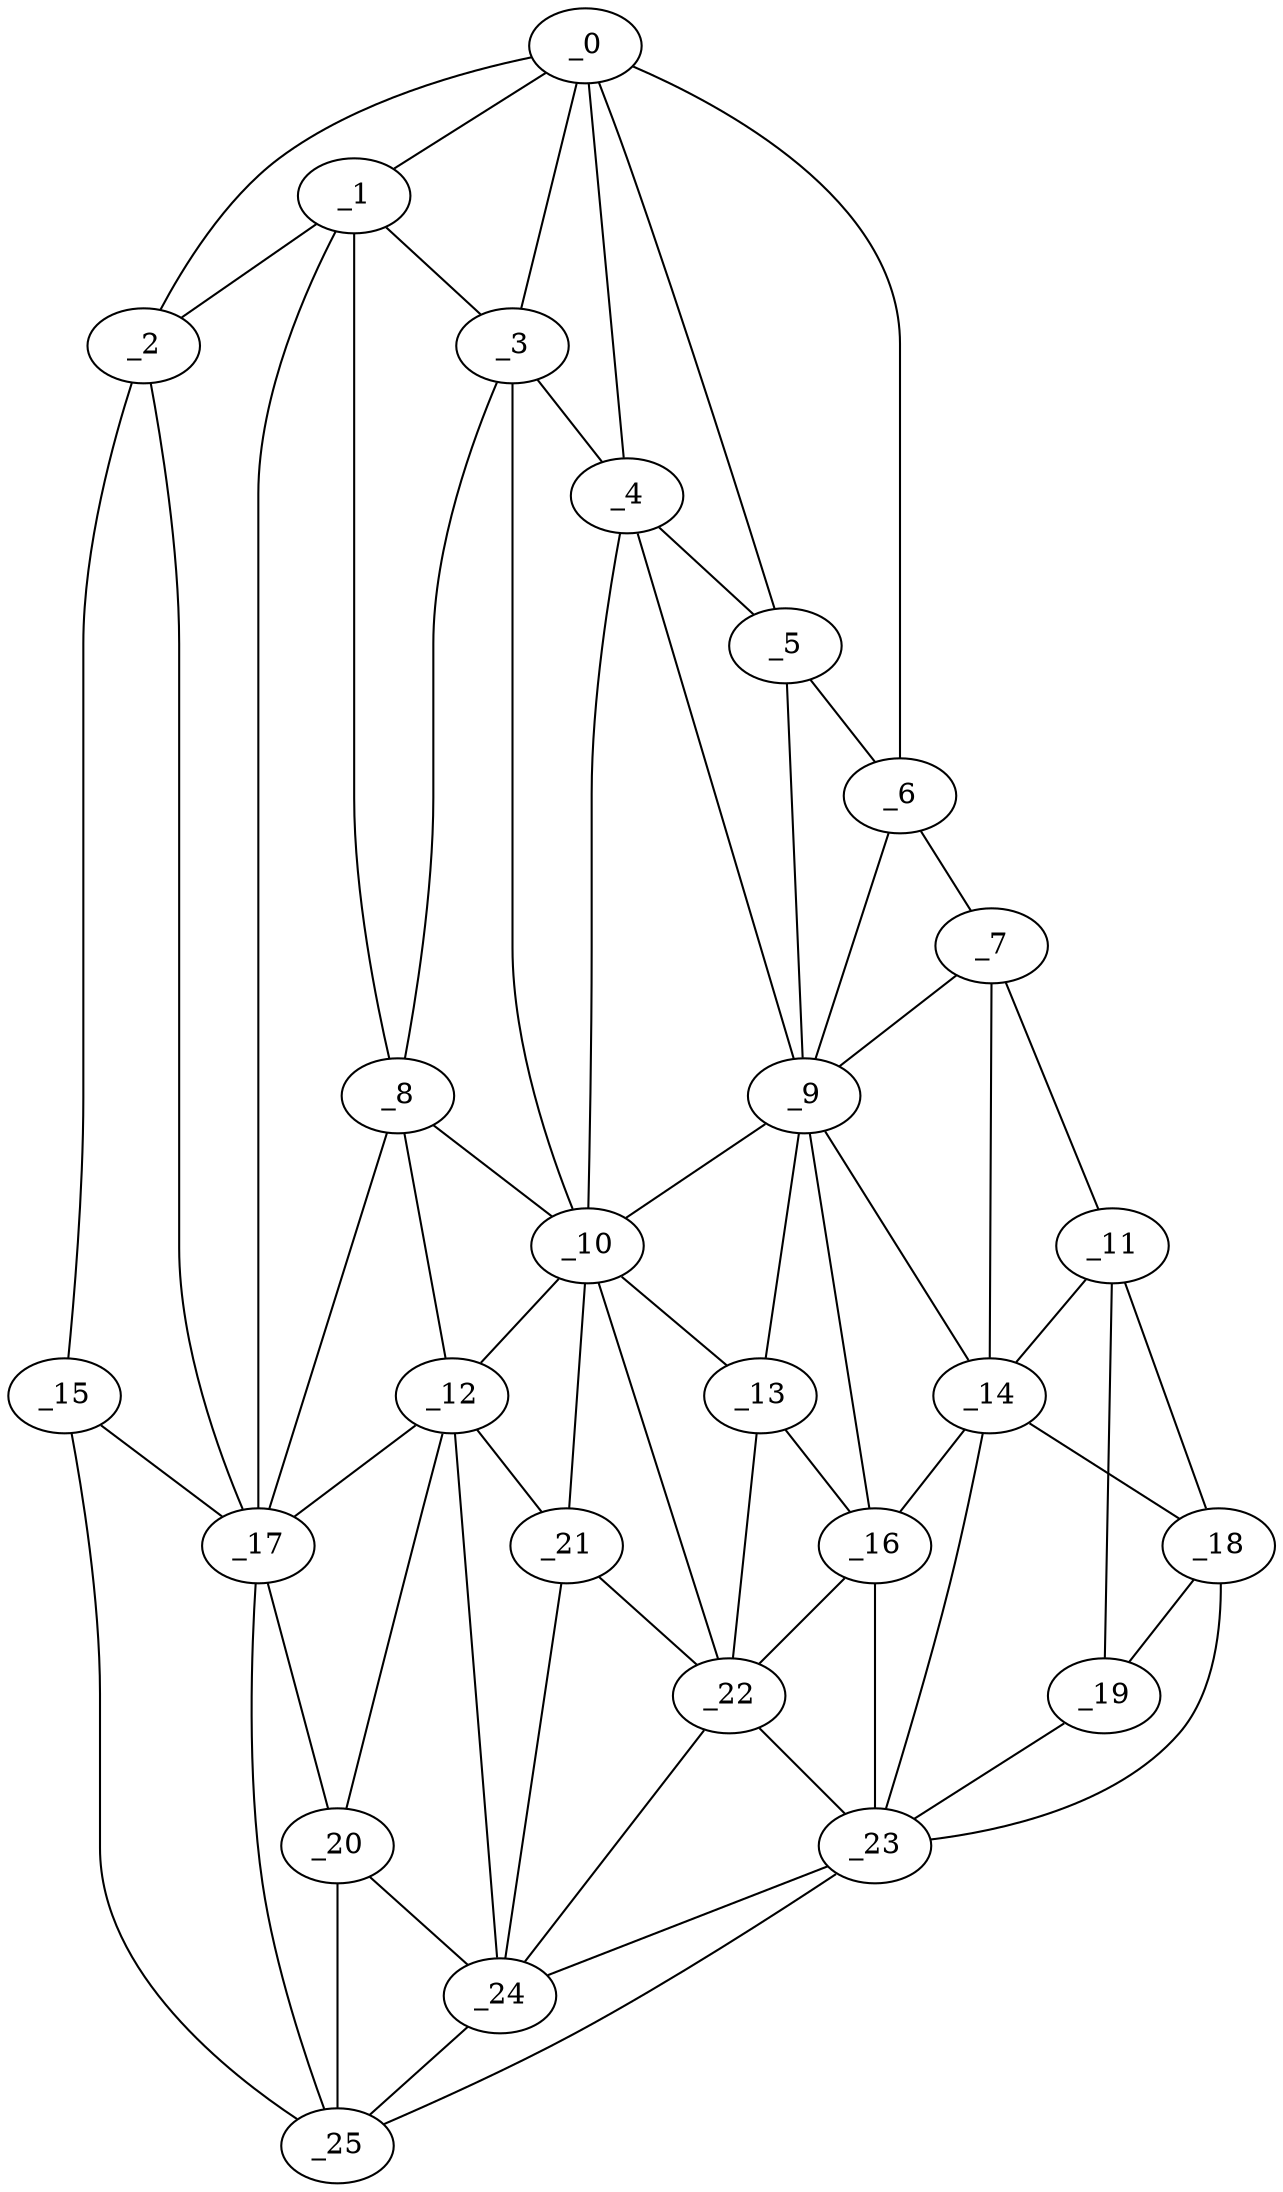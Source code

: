 graph "obj92__190.gxl" {
	_0	 [x=40,
		y=40];
	_1	 [x=46,
		y=33];
	_0 -- _1	 [valence=1];
	_2	 [x=50,
		y=7];
	_0 -- _2	 [valence=1];
	_3	 [x=58,
		y=64];
	_0 -- _3	 [valence=1];
	_4	 [x=58,
		y=73];
	_0 -- _4	 [valence=2];
	_5	 [x=58,
		y=82];
	_0 -- _5	 [valence=2];
	_6	 [x=61,
		y=95];
	_0 -- _6	 [valence=1];
	_1 -- _2	 [valence=1];
	_1 -- _3	 [valence=1];
	_8	 [x=68,
		y=60];
	_1 -- _8	 [valence=2];
	_17	 [x=83,
		y=32];
	_1 -- _17	 [valence=2];
	_15	 [x=80,
		y=7];
	_2 -- _15	 [valence=1];
	_2 -- _17	 [valence=1];
	_3 -- _4	 [valence=2];
	_3 -- _8	 [valence=2];
	_10	 [x=74,
		y=68];
	_3 -- _10	 [valence=1];
	_4 -- _5	 [valence=2];
	_9	 [x=70,
		y=88];
	_4 -- _9	 [valence=1];
	_4 -- _10	 [valence=2];
	_5 -- _6	 [valence=2];
	_5 -- _9	 [valence=2];
	_7	 [x=67,
		y=101];
	_6 -- _7	 [valence=1];
	_6 -- _9	 [valence=1];
	_7 -- _9	 [valence=2];
	_11	 [x=75,
		y=108];
	_7 -- _11	 [valence=1];
	_14	 [x=78,
		y=99];
	_7 -- _14	 [valence=1];
	_8 -- _10	 [valence=2];
	_12	 [x=76,
		y=59];
	_8 -- _12	 [valence=2];
	_8 -- _17	 [valence=1];
	_9 -- _10	 [valence=2];
	_13	 [x=78,
		y=82];
	_9 -- _13	 [valence=2];
	_9 -- _14	 [valence=2];
	_16	 [x=82,
		y=90];
	_9 -- _16	 [valence=2];
	_10 -- _12	 [valence=2];
	_10 -- _13	 [valence=2];
	_21	 [x=88,
		y=70];
	_10 -- _21	 [valence=2];
	_22	 [x=88,
		y=76];
	_10 -- _22	 [valence=1];
	_11 -- _14	 [valence=2];
	_18	 [x=87,
		y=102];
	_11 -- _18	 [valence=2];
	_19	 [x=87,
		y=118];
	_11 -- _19	 [valence=1];
	_12 -- _17	 [valence=2];
	_20	 [x=88,
		y=47];
	_12 -- _20	 [valence=2];
	_12 -- _21	 [valence=2];
	_24	 [x=89,
		y=56];
	_12 -- _24	 [valence=2];
	_13 -- _16	 [valence=2];
	_13 -- _22	 [valence=2];
	_14 -- _16	 [valence=1];
	_14 -- _18	 [valence=2];
	_23	 [x=88,
		y=94];
	_14 -- _23	 [valence=2];
	_15 -- _17	 [valence=2];
	_25	 [x=90,
		y=40];
	_15 -- _25	 [valence=1];
	_16 -- _22	 [valence=2];
	_16 -- _23	 [valence=2];
	_17 -- _20	 [valence=2];
	_17 -- _25	 [valence=1];
	_18 -- _19	 [valence=2];
	_18 -- _23	 [valence=2];
	_19 -- _23	 [valence=1];
	_20 -- _24	 [valence=1];
	_20 -- _25	 [valence=1];
	_21 -- _22	 [valence=2];
	_21 -- _24	 [valence=2];
	_22 -- _23	 [valence=2];
	_22 -- _24	 [valence=1];
	_23 -- _24	 [valence=2];
	_23 -- _25	 [valence=1];
	_24 -- _25	 [valence=2];
}
